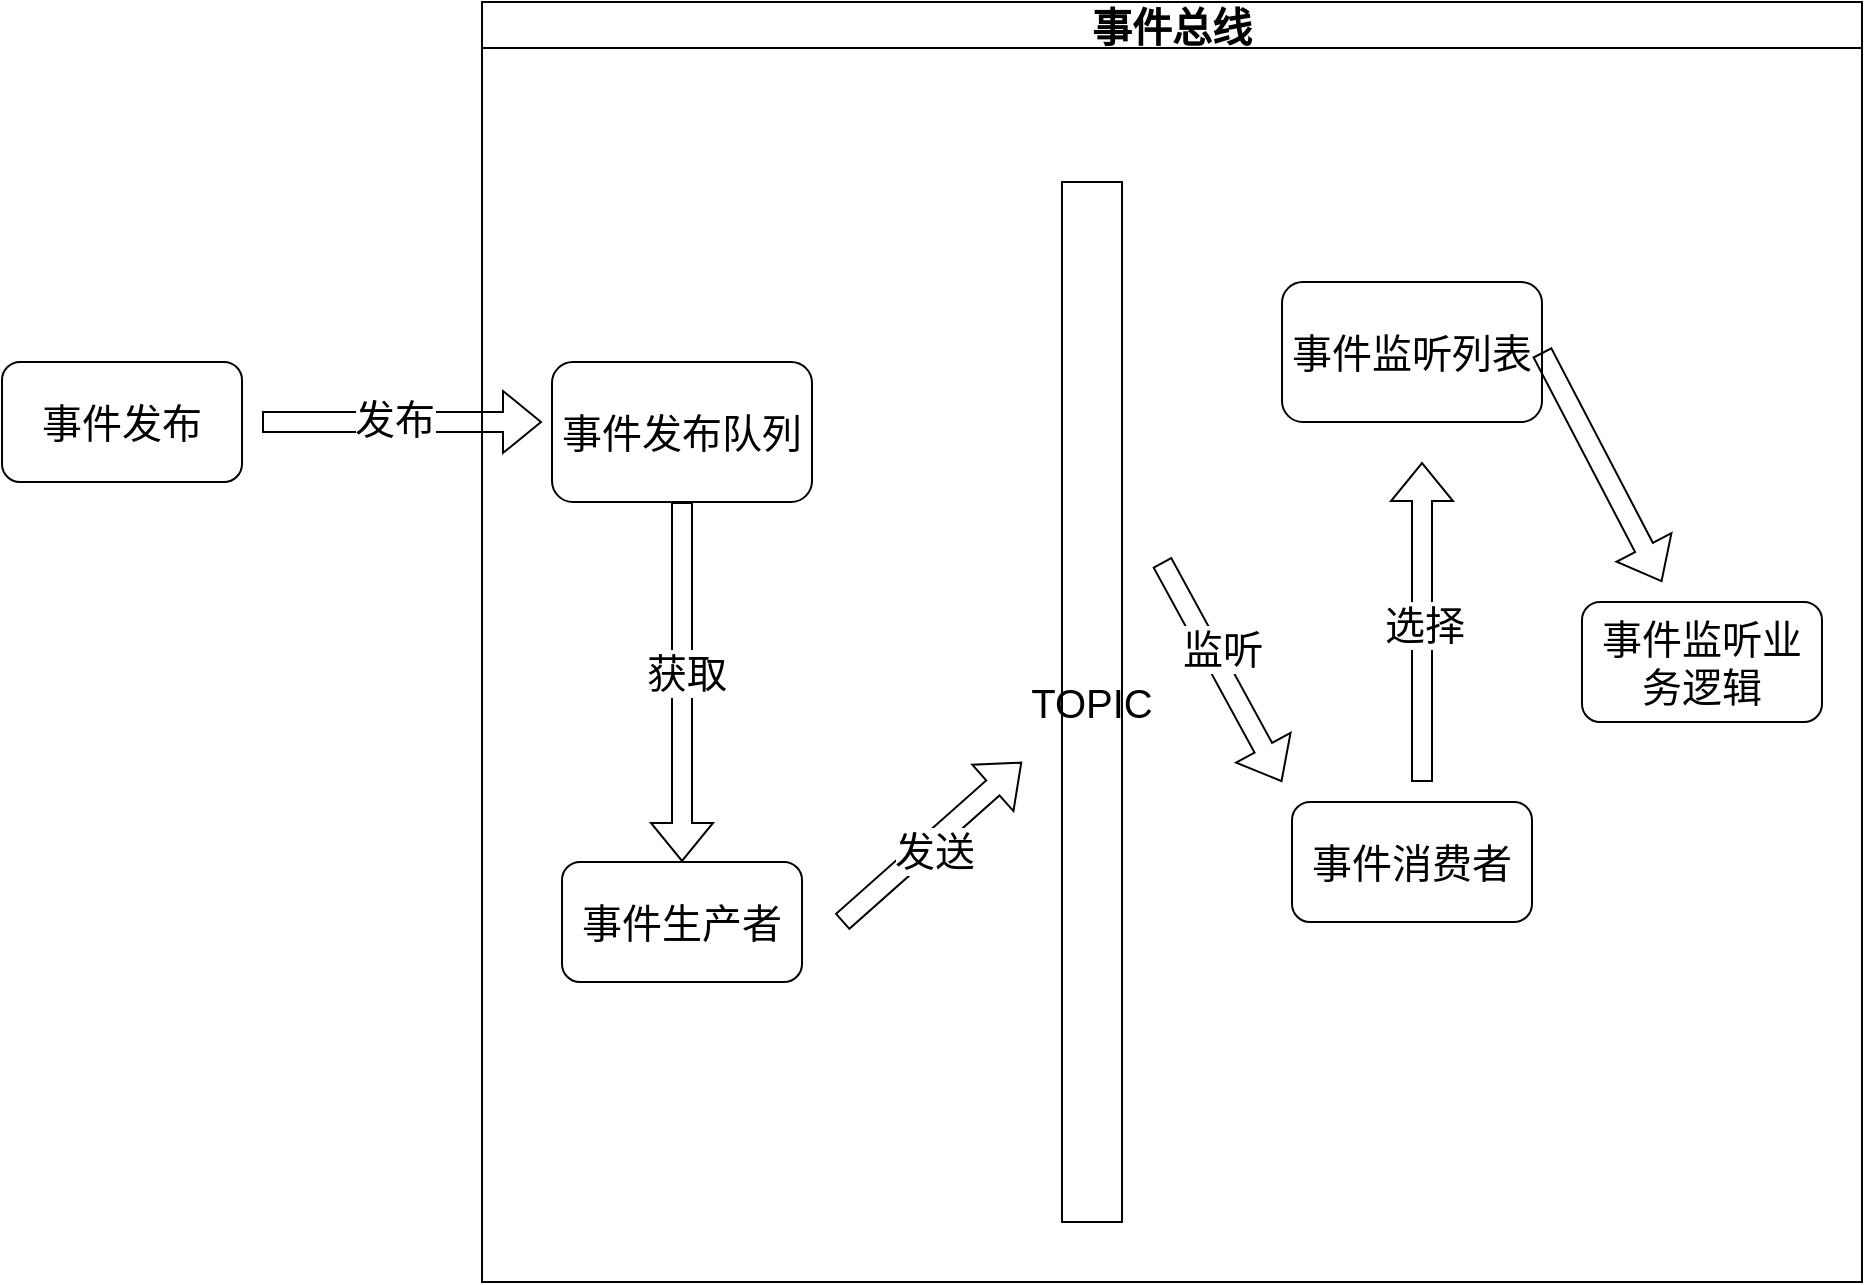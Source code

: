 <mxfile version="24.2.2" type="github">
  <diagram name="第 1 页" id="g_HDyUwrOJ3oTxygOwaM">
    <mxGraphModel dx="2261" dy="841" grid="1" gridSize="10" guides="1" tooltips="1" connect="1" arrows="1" fold="1" page="1" pageScale="1" pageWidth="827" pageHeight="1169" math="0" shadow="0">
      <root>
        <mxCell id="0" />
        <mxCell id="1" parent="0" />
        <mxCell id="G3vxCQnaA6bsUQm34LVY-1" value="&lt;font style=&quot;font-size: 20px;&quot;&gt;事件总线&lt;/font&gt;" style="swimlane;whiteSpace=wrap;html=1;" vertex="1" parent="1">
          <mxGeometry x="-30" y="80" width="690" height="640" as="geometry" />
        </mxCell>
        <mxCell id="G3vxCQnaA6bsUQm34LVY-2" value="&lt;font style=&quot;font-size: 20px;&quot;&gt;事件生产者&lt;/font&gt;" style="rounded=1;whiteSpace=wrap;html=1;" vertex="1" parent="G3vxCQnaA6bsUQm34LVY-1">
          <mxGeometry x="40" y="430" width="120" height="60" as="geometry" />
        </mxCell>
        <mxCell id="G3vxCQnaA6bsUQm34LVY-3" value="&lt;font style=&quot;font-size: 20px;&quot;&gt;事件消费者&lt;/font&gt;" style="rounded=1;whiteSpace=wrap;html=1;" vertex="1" parent="G3vxCQnaA6bsUQm34LVY-1">
          <mxGeometry x="405" y="400" width="120" height="60" as="geometry" />
        </mxCell>
        <mxCell id="G3vxCQnaA6bsUQm34LVY-4" value="&lt;font style=&quot;font-size: 20px;&quot;&gt;事件监听列表&lt;/font&gt;" style="rounded=1;whiteSpace=wrap;html=1;" vertex="1" parent="G3vxCQnaA6bsUQm34LVY-1">
          <mxGeometry x="400" y="140" width="130" height="70" as="geometry" />
        </mxCell>
        <mxCell id="G3vxCQnaA6bsUQm34LVY-5" value="&lt;font style=&quot;font-size: 20px;&quot;&gt;事件发布队列&lt;/font&gt;" style="rounded=1;whiteSpace=wrap;html=1;" vertex="1" parent="G3vxCQnaA6bsUQm34LVY-1">
          <mxGeometry x="35" y="180" width="130" height="70" as="geometry" />
        </mxCell>
        <mxCell id="G3vxCQnaA6bsUQm34LVY-9" value="" style="shape=flexArrow;endArrow=classic;html=1;rounded=0;exitX=0.5;exitY=1;exitDx=0;exitDy=0;" edge="1" parent="G3vxCQnaA6bsUQm34LVY-1" source="G3vxCQnaA6bsUQm34LVY-5" target="G3vxCQnaA6bsUQm34LVY-2">
          <mxGeometry width="50" height="50" relative="1" as="geometry">
            <mxPoint x="-100" y="220" as="sourcePoint" />
            <mxPoint x="100" y="320" as="targetPoint" />
          </mxGeometry>
        </mxCell>
        <mxCell id="G3vxCQnaA6bsUQm34LVY-10" value="&lt;font style=&quot;font-size: 20px;&quot;&gt;获取&lt;/font&gt;" style="edgeLabel;html=1;align=center;verticalAlign=middle;resizable=0;points=[];" vertex="1" connectable="0" parent="G3vxCQnaA6bsUQm34LVY-9">
          <mxGeometry x="-0.061" y="2" relative="1" as="geometry">
            <mxPoint as="offset" />
          </mxGeometry>
        </mxCell>
        <mxCell id="G3vxCQnaA6bsUQm34LVY-12" value="&lt;font style=&quot;font-size: 20px;&quot;&gt;TOPIC&lt;/font&gt;" style="rounded=0;whiteSpace=wrap;html=1;" vertex="1" parent="G3vxCQnaA6bsUQm34LVY-1">
          <mxGeometry x="290" y="90" width="30" height="520" as="geometry" />
        </mxCell>
        <mxCell id="G3vxCQnaA6bsUQm34LVY-15" value="" style="shape=flexArrow;endArrow=classic;html=1;rounded=0;" edge="1" parent="G3vxCQnaA6bsUQm34LVY-1">
          <mxGeometry width="50" height="50" relative="1" as="geometry">
            <mxPoint x="180" y="460" as="sourcePoint" />
            <mxPoint x="270" y="380" as="targetPoint" />
          </mxGeometry>
        </mxCell>
        <mxCell id="G3vxCQnaA6bsUQm34LVY-16" value="&lt;font style=&quot;font-size: 20px;&quot;&gt;发送&lt;/font&gt;" style="edgeLabel;html=1;align=center;verticalAlign=middle;resizable=0;points=[];" vertex="1" connectable="0" parent="G3vxCQnaA6bsUQm34LVY-15">
          <mxGeometry x="-0.02" y="-4" relative="1" as="geometry">
            <mxPoint x="-1" as="offset" />
          </mxGeometry>
        </mxCell>
        <mxCell id="G3vxCQnaA6bsUQm34LVY-21" value="" style="shape=flexArrow;endArrow=classic;html=1;rounded=0;" edge="1" parent="G3vxCQnaA6bsUQm34LVY-1">
          <mxGeometry width="50" height="50" relative="1" as="geometry">
            <mxPoint x="340" y="280" as="sourcePoint" />
            <mxPoint x="400" y="390" as="targetPoint" />
          </mxGeometry>
        </mxCell>
        <mxCell id="G3vxCQnaA6bsUQm34LVY-22" value="&lt;font style=&quot;font-size: 20px;&quot;&gt;监听&lt;/font&gt;" style="edgeLabel;html=1;align=center;verticalAlign=middle;resizable=0;points=[];" vertex="1" connectable="0" parent="G3vxCQnaA6bsUQm34LVY-21">
          <mxGeometry x="-0.168" y="6" relative="1" as="geometry">
            <mxPoint as="offset" />
          </mxGeometry>
        </mxCell>
        <mxCell id="G3vxCQnaA6bsUQm34LVY-23" value="" style="shape=flexArrow;endArrow=classic;html=1;rounded=0;" edge="1" parent="G3vxCQnaA6bsUQm34LVY-1">
          <mxGeometry width="50" height="50" relative="1" as="geometry">
            <mxPoint x="470" y="390" as="sourcePoint" />
            <mxPoint x="470" y="230" as="targetPoint" />
          </mxGeometry>
        </mxCell>
        <mxCell id="G3vxCQnaA6bsUQm34LVY-24" value="&lt;span style=&quot;font-size: 20px;&quot;&gt;选择&lt;/span&gt;" style="edgeLabel;html=1;align=center;verticalAlign=middle;resizable=0;points=[];" vertex="1" connectable="0" parent="G3vxCQnaA6bsUQm34LVY-23">
          <mxGeometry x="-0.013" y="-1" relative="1" as="geometry">
            <mxPoint as="offset" />
          </mxGeometry>
        </mxCell>
        <mxCell id="G3vxCQnaA6bsUQm34LVY-25" value="" style="shape=flexArrow;endArrow=classic;html=1;rounded=0;exitX=1;exitY=0.5;exitDx=0;exitDy=0;" edge="1" parent="G3vxCQnaA6bsUQm34LVY-1" source="G3vxCQnaA6bsUQm34LVY-4">
          <mxGeometry width="50" height="50" relative="1" as="geometry">
            <mxPoint x="540" y="190" as="sourcePoint" />
            <mxPoint x="590" y="290" as="targetPoint" />
          </mxGeometry>
        </mxCell>
        <mxCell id="G3vxCQnaA6bsUQm34LVY-26" value="&lt;font style=&quot;font-size: 20px;&quot;&gt;事件监听业务逻辑&lt;/font&gt;" style="rounded=1;whiteSpace=wrap;html=1;" vertex="1" parent="G3vxCQnaA6bsUQm34LVY-1">
          <mxGeometry x="550" y="300" width="120" height="60" as="geometry" />
        </mxCell>
        <mxCell id="G3vxCQnaA6bsUQm34LVY-6" value="&lt;font style=&quot;font-size: 20px;&quot;&gt;事件发布&lt;/font&gt;" style="rounded=1;whiteSpace=wrap;html=1;" vertex="1" parent="1">
          <mxGeometry x="-270" y="260" width="120" height="60" as="geometry" />
        </mxCell>
        <mxCell id="G3vxCQnaA6bsUQm34LVY-7" value="" style="shape=flexArrow;endArrow=classic;html=1;rounded=0;" edge="1" parent="1">
          <mxGeometry width="50" height="50" relative="1" as="geometry">
            <mxPoint x="-140" y="290" as="sourcePoint" />
            <mxPoint y="290" as="targetPoint" />
          </mxGeometry>
        </mxCell>
        <mxCell id="G3vxCQnaA6bsUQm34LVY-8" value="&lt;font style=&quot;font-size: 20px;&quot;&gt;发布&lt;/font&gt;" style="edgeLabel;html=1;align=center;verticalAlign=middle;resizable=0;points=[];" vertex="1" connectable="0" parent="G3vxCQnaA6bsUQm34LVY-7">
          <mxGeometry x="-0.061" y="2" relative="1" as="geometry">
            <mxPoint as="offset" />
          </mxGeometry>
        </mxCell>
      </root>
    </mxGraphModel>
  </diagram>
</mxfile>

